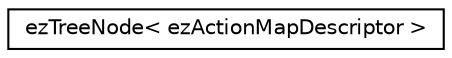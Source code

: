 digraph "Graphical Class Hierarchy"
{
 // LATEX_PDF_SIZE
  edge [fontname="Helvetica",fontsize="10",labelfontname="Helvetica",labelfontsize="10"];
  node [fontname="Helvetica",fontsize="10",shape=record];
  rankdir="LR";
  Node0 [label="ezTreeNode\< ezActionMapDescriptor \>",height=0.2,width=0.4,color="black", fillcolor="white", style="filled",URL="$d8/d7f/classez_tree_node.htm",tooltip=" "];
}
